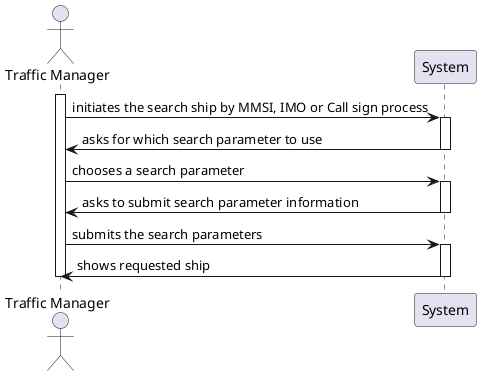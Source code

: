 @startuml

actor "Traffic Manager" as ACT
participant "System" as SYS

activate ACT
ACT -> SYS : initiates the search ship by MMSI, IMO or Call sign process
activate SYS
SYS -> ACT : asks for which search parameter to use
deactivate SYS

ACT -> SYS : chooses a search parameter
activate SYS
SYS -> ACT : asks to submit search parameter information
deactivate SYS

ACT -> SYS : submits the search parameters
activate SYS
SYS -> ACT : shows requested ship
deactivate SYS
deactivate ACT

@enduml
